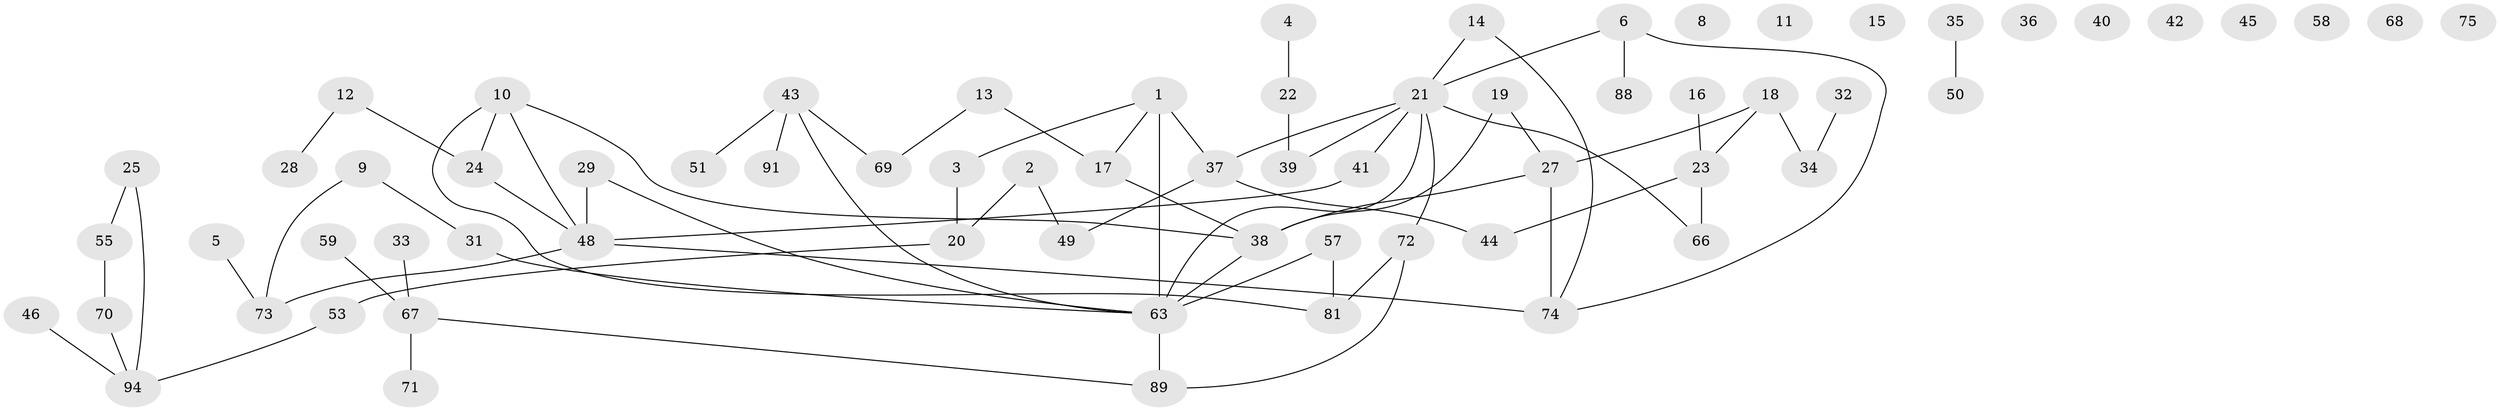 // Generated by graph-tools (version 1.1) at 2025/23/03/03/25 07:23:27]
// undirected, 68 vertices, 74 edges
graph export_dot {
graph [start="1"]
  node [color=gray90,style=filled];
  1 [super="+82"];
  2;
  3 [super="+7"];
  4;
  5;
  6;
  8 [super="+83"];
  9 [super="+80"];
  10 [super="+84"];
  11;
  12 [super="+26"];
  13 [super="+30"];
  14;
  15;
  16;
  17 [super="+52"];
  18 [super="+65"];
  19;
  20 [super="+47"];
  21 [super="+79"];
  22 [super="+56"];
  23 [super="+92"];
  24;
  25;
  27 [super="+60"];
  28;
  29;
  31;
  32;
  33;
  34 [super="+64"];
  35;
  36;
  37;
  38 [super="+62"];
  39;
  40;
  41;
  42;
  43 [super="+85"];
  44;
  45;
  46;
  48 [super="+61"];
  49 [super="+54"];
  50 [super="+76"];
  51;
  53 [super="+95"];
  55;
  57;
  58;
  59;
  63 [super="+86"];
  66;
  67 [super="+90"];
  68;
  69;
  70 [super="+77"];
  71;
  72 [super="+78"];
  73;
  74 [super="+87"];
  75;
  81;
  88 [super="+93"];
  89;
  91;
  94;
  1 -- 37 [weight=2];
  1 -- 63;
  1 -- 17;
  1 -- 3;
  2 -- 20;
  2 -- 49;
  3 -- 20;
  4 -- 22;
  5 -- 73;
  6 -- 74;
  6 -- 21;
  6 -- 88;
  9 -- 31;
  9 -- 73;
  10 -- 48;
  10 -- 24;
  10 -- 81;
  10 -- 38;
  12 -- 28;
  12 -- 24;
  13 -- 17;
  13 -- 69;
  14 -- 74;
  14 -- 21;
  16 -- 23;
  17 -- 38;
  18 -- 23;
  18 -- 27;
  18 -- 34;
  19 -- 27;
  19 -- 38;
  20 -- 53;
  21 -- 41;
  21 -- 66;
  21 -- 72;
  21 -- 37;
  21 -- 39;
  21 -- 63;
  22 -- 39;
  23 -- 66;
  23 -- 44;
  24 -- 48;
  25 -- 55;
  25 -- 94;
  27 -- 74 [weight=2];
  27 -- 38;
  29 -- 48;
  29 -- 63;
  31 -- 63;
  32 -- 34;
  33 -- 67;
  35 -- 50;
  37 -- 44;
  37 -- 49;
  38 -- 63;
  41 -- 48;
  43 -- 51;
  43 -- 63;
  43 -- 91;
  43 -- 69;
  46 -- 94;
  48 -- 73;
  48 -- 74;
  53 -- 94;
  55 -- 70;
  57 -- 81;
  57 -- 63;
  59 -- 67;
  63 -- 89;
  67 -- 71;
  67 -- 89;
  70 -- 94;
  72 -- 89;
  72 -- 81;
}
